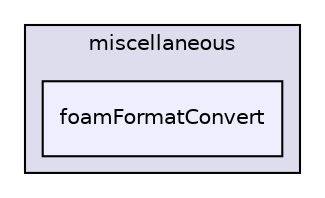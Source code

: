 digraph "applications/utilities/miscellaneous/foamFormatConvert" {
  bgcolor=transparent;
  compound=true
  node [ fontsize="10", fontname="Helvetica"];
  edge [ labelfontsize="10", labelfontname="Helvetica"];
  subgraph clusterdir_3210494cbdf79b7f44b411965daadab0 {
    graph [ bgcolor="#ddddee", pencolor="black", label="miscellaneous" fontname="Helvetica", fontsize="10", URL="dir_3210494cbdf79b7f44b411965daadab0.html"]
  dir_2020bc9d02c2226b7cafa9649829dc89 [shape=box, label="foamFormatConvert", style="filled", fillcolor="#eeeeff", pencolor="black", URL="dir_2020bc9d02c2226b7cafa9649829dc89.html"];
  }
}
